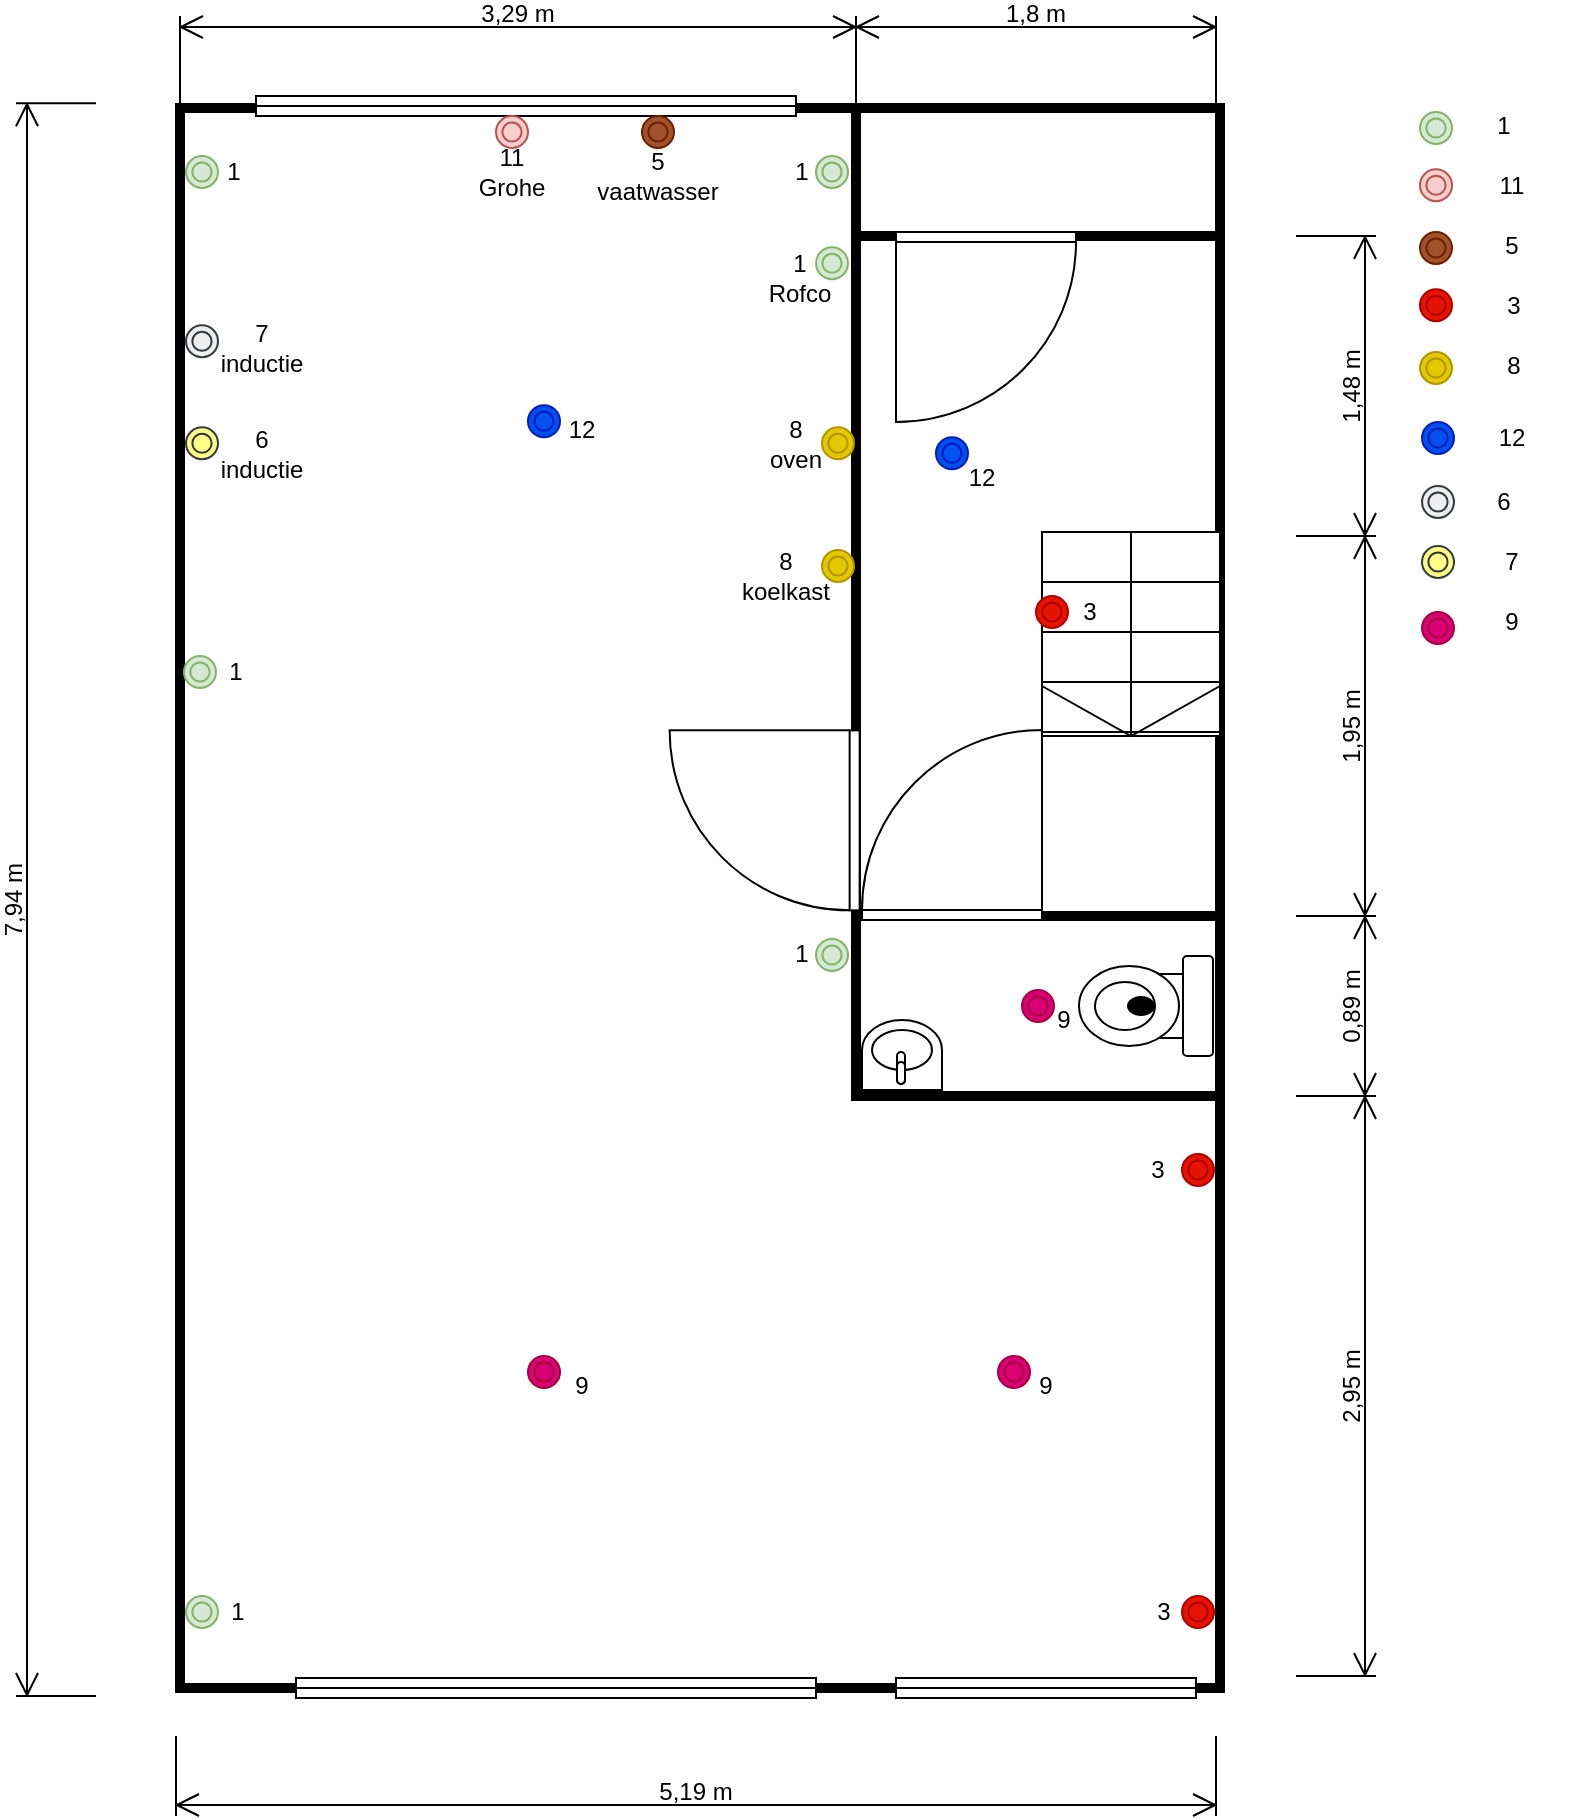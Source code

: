 <mxfile version="22.0.4" type="github">
  <diagram name="Page-1" id="jhLPxVsaWBwSPn-FSWZz">
    <mxGraphModel dx="2247" dy="1966" grid="1" gridSize="10" guides="1" tooltips="1" connect="1" arrows="1" fold="1" page="1" pageScale="1" pageWidth="827" pageHeight="1169" math="0" shadow="0">
      <root>
        <mxCell id="0" />
        <mxCell id="1" parent="0" />
        <mxCell id="ICWOFEsdJhEdBNFfQhtw-2" value="" style="rounded=0;whiteSpace=wrap;html=1;strokeWidth=5;movable=1;resizable=1;rotatable=1;deletable=1;editable=1;locked=0;connectable=1;" parent="1" vertex="1">
          <mxGeometry x="2" y="46" width="520" height="790" as="geometry" />
        </mxCell>
        <mxCell id="ICWOFEsdJhEdBNFfQhtw-52" value="3" style="text;html=1;strokeColor=none;fillColor=none;align=center;verticalAlign=middle;whiteSpace=wrap;rounded=0;" parent="1" vertex="1">
          <mxGeometry x="464" y="783" width="60" height="30" as="geometry" />
        </mxCell>
        <mxCell id="ICWOFEsdJhEdBNFfQhtw-47" value="1" style="text;html=1;strokeColor=none;fillColor=none;align=center;verticalAlign=middle;whiteSpace=wrap;rounded=0;strokeWidth=1;" parent="1" vertex="1">
          <mxGeometry x="634" y="39.63" width="60" height="30" as="geometry" />
        </mxCell>
        <mxCell id="ICWOFEsdJhEdBNFfQhtw-7" value="" style="rounded=0;whiteSpace=wrap;html=1;strokeWidth=5;" parent="1" vertex="1">
          <mxGeometry x="340" y="450" width="182" height="90" as="geometry" />
        </mxCell>
        <mxCell id="ICWOFEsdJhEdBNFfQhtw-9" value="" style="rounded=0;whiteSpace=wrap;html=1;strokeWidth=5;" parent="1" vertex="1">
          <mxGeometry x="340" y="110" width="182" height="340" as="geometry" />
        </mxCell>
        <mxCell id="ICWOFEsdJhEdBNFfQhtw-13" value="" style="verticalLabelPosition=bottom;html=1;verticalAlign=top;align=center;shape=mxgraph.floorplan.doorLeft;aspect=fixed;" parent="1" vertex="1">
          <mxGeometry x="360" y="108" width="90" height="95.63" as="geometry" />
        </mxCell>
        <mxCell id="ICWOFEsdJhEdBNFfQhtw-14" value="" style="verticalLabelPosition=bottom;html=1;verticalAlign=top;align=center;shape=mxgraph.floorplan.doorLeft;aspect=fixed;rotation=90;" parent="1" vertex="1">
          <mxGeometry x="249" y="354.37" width="90" height="95.63" as="geometry" />
        </mxCell>
        <mxCell id="ICWOFEsdJhEdBNFfQhtw-17" value="" style="verticalLabelPosition=bottom;html=1;verticalAlign=top;align=center;shape=mxgraph.floorplan.window;" parent="1" vertex="1">
          <mxGeometry x="60" y="831" width="260" height="10" as="geometry" />
        </mxCell>
        <mxCell id="ICWOFEsdJhEdBNFfQhtw-19" value="" style="verticalLabelPosition=bottom;html=1;verticalAlign=top;align=center;shape=mxgraph.floorplan.window;" parent="1" vertex="1">
          <mxGeometry x="360" y="831" width="150" height="10" as="geometry" />
        </mxCell>
        <mxCell id="ICWOFEsdJhEdBNFfQhtw-20" value="" style="verticalLabelPosition=bottom;html=1;verticalAlign=top;align=center;shape=mxgraph.floorplan.toilet;rotation=90;" parent="1" vertex="1">
          <mxGeometry x="460" y="461.5" width="50" height="67" as="geometry" />
        </mxCell>
        <mxCell id="ICWOFEsdJhEdBNFfQhtw-21" value="" style="verticalLabelPosition=bottom;html=1;verticalAlign=top;align=center;shape=mxgraph.floorplan.sink_1;rotation=-180;" parent="1" vertex="1">
          <mxGeometry x="343" y="502" width="40" height="35" as="geometry" />
        </mxCell>
        <mxCell id="ICWOFEsdJhEdBNFfQhtw-22" value="" style="verticalLabelPosition=bottom;html=1;verticalAlign=top;align=center;shape=mxgraph.floorplan.stairs;direction=south;" parent="1" vertex="1">
          <mxGeometry x="433" y="258" width="89" height="102" as="geometry" />
        </mxCell>
        <mxCell id="ICWOFEsdJhEdBNFfQhtw-31" value="" style="verticalLabelPosition=bottom;html=1;verticalAlign=top;align=center;shape=mxgraph.floorplan.doorLeft;aspect=fixed;rotation=-180;" parent="1" vertex="1">
          <mxGeometry x="343" y="356.37" width="90" height="95.63" as="geometry" />
        </mxCell>
        <mxCell id="ICWOFEsdJhEdBNFfQhtw-32" value="" style="verticalLabelPosition=bottom;html=1;verticalAlign=top;align=center;shape=mxgraph.floorplan.window;" parent="1" vertex="1">
          <mxGeometry x="40" y="40" width="270" height="10" as="geometry" />
        </mxCell>
        <mxCell id="ICWOFEsdJhEdBNFfQhtw-34" value="" style="line;strokeWidth=5;direction=south;html=1;perimeter=backbonePerimeter;points=[];outlineConnect=0;" parent="1" vertex="1">
          <mxGeometry x="335" y="43.63" width="10" height="160" as="geometry" />
        </mxCell>
        <mxCell id="ICWOFEsdJhEdBNFfQhtw-38" value="" style="ellipse;shape=doubleEllipse;whiteSpace=wrap;html=1;aspect=fixed;fillColor=#d5e8d4;strokeColor=#82b366;" parent="1" vertex="1">
          <mxGeometry x="622" y="48" width="16" height="16" as="geometry" />
        </mxCell>
        <mxCell id="ICWOFEsdJhEdBNFfQhtw-39" value="" style="ellipse;shape=doubleEllipse;whiteSpace=wrap;html=1;aspect=fixed;fillColor=#d5e8d4;strokeColor=#82b366;" parent="1" vertex="1">
          <mxGeometry x="5" y="790" width="16" height="16" as="geometry" />
        </mxCell>
        <mxCell id="ICWOFEsdJhEdBNFfQhtw-41" value="" style="ellipse;shape=doubleEllipse;whiteSpace=wrap;html=1;aspect=fixed;fillColor=#d5e8d4;strokeColor=#82b366;" parent="1" vertex="1">
          <mxGeometry x="320" y="115.63" width="16" height="16" as="geometry" />
        </mxCell>
        <mxCell id="ICWOFEsdJhEdBNFfQhtw-40" value="" style="ellipse;shape=doubleEllipse;whiteSpace=wrap;html=1;aspect=fixed;fillColor=#e51400;strokeColor=#B20000;fontColor=#ffffff;" parent="1" vertex="1">
          <mxGeometry x="503" y="790" width="16" height="16" as="geometry" />
        </mxCell>
        <mxCell id="ICWOFEsdJhEdBNFfQhtw-42" value="" style="ellipse;shape=doubleEllipse;whiteSpace=wrap;html=1;aspect=fixed;fillColor=#d5e8d4;strokeColor=#82b366;" parent="1" vertex="1">
          <mxGeometry x="320" y="70" width="16" height="16" as="geometry" />
        </mxCell>
        <mxCell id="ICWOFEsdJhEdBNFfQhtw-43" value="" style="ellipse;shape=doubleEllipse;whiteSpace=wrap;html=1;aspect=fixed;fillColor=#d5e8d4;strokeColor=#82b366;" parent="1" vertex="1">
          <mxGeometry x="5" y="70" width="16" height="16" as="geometry" />
        </mxCell>
        <mxCell id="ICWOFEsdJhEdBNFfQhtw-44" value="" style="ellipse;shape=doubleEllipse;whiteSpace=wrap;html=1;aspect=fixed;fillColor=#d5e8d4;strokeColor=#82b366;" parent="1" vertex="1">
          <mxGeometry x="4" y="320" width="16" height="16" as="geometry" />
        </mxCell>
        <mxCell id="ICWOFEsdJhEdBNFfQhtw-45" value="1" style="text;html=1;strokeColor=none;fillColor=none;align=center;verticalAlign=middle;whiteSpace=wrap;rounded=0;" parent="1" vertex="1">
          <mxGeometry x="-1" y="63" width="60" height="30" as="geometry" />
        </mxCell>
        <mxCell id="ICWOFEsdJhEdBNFfQhtw-48" value="1" style="text;html=1;strokeColor=none;fillColor=none;align=center;verticalAlign=middle;whiteSpace=wrap;rounded=0;" parent="1" vertex="1">
          <mxGeometry x="283" y="63" width="60" height="30" as="geometry" />
        </mxCell>
        <mxCell id="ICWOFEsdJhEdBNFfQhtw-49" value="&lt;div&gt;1&lt;br&gt;&lt;/div&gt;&lt;div&gt;Rofco&lt;/div&gt;" style="text;html=1;strokeColor=none;fillColor=none;align=center;verticalAlign=middle;whiteSpace=wrap;rounded=0;" parent="1" vertex="1">
          <mxGeometry x="282" y="115.63" width="60" height="30" as="geometry" />
        </mxCell>
        <mxCell id="ICWOFEsdJhEdBNFfQhtw-50" value="1" style="text;html=1;strokeColor=none;fillColor=none;align=center;verticalAlign=middle;whiteSpace=wrap;rounded=0;" parent="1" vertex="1">
          <mxGeometry y="313" width="60" height="30" as="geometry" />
        </mxCell>
        <mxCell id="ICWOFEsdJhEdBNFfQhtw-51" value="1" style="text;html=1;strokeColor=none;fillColor=none;align=center;verticalAlign=middle;whiteSpace=wrap;rounded=0;" parent="1" vertex="1">
          <mxGeometry x="1" y="783" width="60" height="30" as="geometry" />
        </mxCell>
        <mxCell id="ICWOFEsdJhEdBNFfQhtw-55" value="" style="ellipse;shape=doubleEllipse;whiteSpace=wrap;html=1;aspect=fixed;fillColor=#f8cecc;strokeColor=#b85450;" parent="1" vertex="1">
          <mxGeometry x="622" y="76.63" width="16" height="16" as="geometry" />
        </mxCell>
        <mxCell id="ICWOFEsdJhEdBNFfQhtw-56" value="" style="ellipse;shape=doubleEllipse;whiteSpace=wrap;html=1;aspect=fixed;fillColor=#f8cecc;strokeColor=#b85450;" parent="1" vertex="1">
          <mxGeometry x="160" y="50" width="16" height="16" as="geometry" />
        </mxCell>
        <mxCell id="ICWOFEsdJhEdBNFfQhtw-57" value="&lt;div&gt;11&lt;br&gt;&lt;/div&gt;&lt;div&gt;Grohe&lt;/div&gt;" style="text;html=1;strokeColor=none;fillColor=none;align=center;verticalAlign=middle;whiteSpace=wrap;rounded=0;" parent="1" vertex="1">
          <mxGeometry x="138" y="63" width="60" height="30" as="geometry" />
        </mxCell>
        <mxCell id="ICWOFEsdJhEdBNFfQhtw-59" value="" style="ellipse;shape=doubleEllipse;whiteSpace=wrap;html=1;aspect=fixed;fillColor=#a0522d;strokeColor=#6D1F00;fontColor=#ffffff;" parent="1" vertex="1">
          <mxGeometry x="233" y="50" width="16" height="16" as="geometry" />
        </mxCell>
        <mxCell id="ICWOFEsdJhEdBNFfQhtw-60" value="&lt;div&gt;5&lt;/div&gt;&lt;div&gt;vaatwasser&lt;br&gt;&lt;/div&gt;" style="text;html=1;strokeColor=none;fillColor=none;align=center;verticalAlign=middle;whiteSpace=wrap;rounded=0;" parent="1" vertex="1">
          <mxGeometry x="211" y="65" width="60" height="30" as="geometry" />
        </mxCell>
        <mxCell id="ICWOFEsdJhEdBNFfQhtw-61" value="" style="ellipse;shape=doubleEllipse;whiteSpace=wrap;html=1;aspect=fixed;fillColor=#a0522d;strokeColor=#6D1F00;fontColor=#ffffff;" parent="1" vertex="1">
          <mxGeometry x="622" y="108" width="16" height="16" as="geometry" />
        </mxCell>
        <mxCell id="ICWOFEsdJhEdBNFfQhtw-62" value="11" style="text;html=1;strokeColor=none;fillColor=none;align=center;verticalAlign=middle;whiteSpace=wrap;rounded=0;" parent="1" vertex="1">
          <mxGeometry x="638" y="69.63" width="60" height="30" as="geometry" />
        </mxCell>
        <mxCell id="ICWOFEsdJhEdBNFfQhtw-63" value="5" style="text;html=1;strokeColor=none;fillColor=none;align=center;verticalAlign=middle;whiteSpace=wrap;rounded=0;" parent="1" vertex="1">
          <mxGeometry x="638" y="99.63" width="60" height="30" as="geometry" />
        </mxCell>
        <mxCell id="ICWOFEsdJhEdBNFfQhtw-64" value="" style="ellipse;shape=doubleEllipse;whiteSpace=wrap;html=1;aspect=fixed;fillColor=#d5e8d4;strokeColor=#82b366;" parent="1" vertex="1">
          <mxGeometry x="320" y="461.5" width="16" height="16" as="geometry" />
        </mxCell>
        <mxCell id="ICWOFEsdJhEdBNFfQhtw-65" value="1" style="text;html=1;strokeColor=none;fillColor=none;align=center;verticalAlign=middle;whiteSpace=wrap;rounded=0;" parent="1" vertex="1">
          <mxGeometry x="283" y="453.5" width="60" height="30" as="geometry" />
        </mxCell>
        <mxCell id="ICWOFEsdJhEdBNFfQhtw-67" value="" style="ellipse;shape=doubleEllipse;whiteSpace=wrap;html=1;aspect=fixed;fillColor=#e51400;strokeColor=#B20000;fontColor=#ffffff;" parent="1" vertex="1">
          <mxGeometry x="503" y="569" width="16" height="16" as="geometry" />
        </mxCell>
        <mxCell id="ICWOFEsdJhEdBNFfQhtw-68" value="3" style="text;html=1;strokeColor=none;fillColor=none;align=center;verticalAlign=middle;whiteSpace=wrap;rounded=0;" parent="1" vertex="1">
          <mxGeometry x="461" y="562" width="60" height="30" as="geometry" />
        </mxCell>
        <mxCell id="ICWOFEsdJhEdBNFfQhtw-69" value="3" style="text;html=1;strokeColor=none;fillColor=none;align=center;verticalAlign=middle;whiteSpace=wrap;rounded=0;" parent="1" vertex="1">
          <mxGeometry x="639" y="129.63" width="60" height="30" as="geometry" />
        </mxCell>
        <mxCell id="ICWOFEsdJhEdBNFfQhtw-70" value="" style="ellipse;shape=doubleEllipse;whiteSpace=wrap;html=1;aspect=fixed;fillColor=#e51400;strokeColor=#B20000;fontColor=#ffffff;" parent="1" vertex="1">
          <mxGeometry x="622" y="136.63" width="16" height="16" as="geometry" />
        </mxCell>
        <mxCell id="ICWOFEsdJhEdBNFfQhtw-73" value="" style="ellipse;shape=doubleEllipse;whiteSpace=wrap;html=1;aspect=fixed;fillColor=#e51400;strokeColor=#B20000;fontColor=#ffffff;" parent="1" vertex="1">
          <mxGeometry x="430" y="290" width="16" height="16" as="geometry" />
        </mxCell>
        <mxCell id="ICWOFEsdJhEdBNFfQhtw-74" value="3" style="text;html=1;strokeColor=none;fillColor=none;align=center;verticalAlign=middle;whiteSpace=wrap;rounded=0;" parent="1" vertex="1">
          <mxGeometry x="427" y="283" width="60" height="30" as="geometry" />
        </mxCell>
        <mxCell id="ICWOFEsdJhEdBNFfQhtw-75" value="" style="ellipse;shape=doubleEllipse;whiteSpace=wrap;html=1;aspect=fixed;fillColor=#e3c800;strokeColor=#B09500;fontColor=#000000;" parent="1" vertex="1">
          <mxGeometry x="622" y="168" width="16" height="16" as="geometry" />
        </mxCell>
        <mxCell id="ICWOFEsdJhEdBNFfQhtw-78" value="" style="ellipse;shape=doubleEllipse;whiteSpace=wrap;html=1;aspect=fixed;fillColor=#e3c800;strokeColor=#B09500;fontColor=#000000;" parent="1" vertex="1">
          <mxGeometry x="323" y="205.63" width="16" height="16" as="geometry" />
        </mxCell>
        <mxCell id="ICWOFEsdJhEdBNFfQhtw-81" value="&lt;div&gt;8&lt;/div&gt;&lt;div&gt;oven&lt;br&gt;&lt;/div&gt;" style="text;html=1;strokeColor=none;fillColor=none;align=center;verticalAlign=middle;whiteSpace=wrap;rounded=0;" parent="1" vertex="1">
          <mxGeometry x="280" y="198.63" width="60" height="30" as="geometry" />
        </mxCell>
        <mxCell id="ICWOFEsdJhEdBNFfQhtw-79" value="" style="ellipse;shape=doubleEllipse;whiteSpace=wrap;html=1;aspect=fixed;fillColor=#e3c800;strokeColor=#B09500;fontColor=#000000;" parent="1" vertex="1">
          <mxGeometry x="323" y="267" width="16" height="16" as="geometry" />
        </mxCell>
        <mxCell id="ICWOFEsdJhEdBNFfQhtw-80" value="8" style="text;html=1;strokeColor=none;fillColor=none;align=center;verticalAlign=middle;whiteSpace=wrap;rounded=0;" parent="1" vertex="1">
          <mxGeometry x="639" y="159.63" width="60" height="30" as="geometry" />
        </mxCell>
        <mxCell id="ICWOFEsdJhEdBNFfQhtw-83" value="&lt;div&gt;8&lt;/div&gt;&lt;div&gt;koelkast&lt;br&gt;&lt;/div&gt;" style="text;html=1;strokeColor=none;fillColor=none;align=center;verticalAlign=middle;whiteSpace=wrap;rounded=0;" parent="1" vertex="1">
          <mxGeometry x="275" y="265" width="60" height="30" as="geometry" />
        </mxCell>
        <mxCell id="ICWOFEsdJhEdBNFfQhtw-85" value="" style="ellipse;shape=doubleEllipse;whiteSpace=wrap;html=1;aspect=fixed;fillColor=#0050ef;strokeColor=#001DBC;fontColor=#ffffff;" parent="1" vertex="1">
          <mxGeometry x="176" y="194.63" width="16" height="16" as="geometry" />
        </mxCell>
        <mxCell id="ICWOFEsdJhEdBNFfQhtw-86" value="" style="ellipse;shape=doubleEllipse;whiteSpace=wrap;html=1;aspect=fixed;fillColor=#0050ef;strokeColor=#001DBC;fontColor=#ffffff;" parent="1" vertex="1">
          <mxGeometry x="623" y="203" width="16" height="16" as="geometry" />
        </mxCell>
        <mxCell id="ICWOFEsdJhEdBNFfQhtw-87" value="12" style="text;html=1;strokeColor=none;fillColor=none;align=center;verticalAlign=middle;whiteSpace=wrap;rounded=0;" parent="1" vertex="1">
          <mxGeometry x="638" y="196" width="60" height="30" as="geometry" />
        </mxCell>
        <mxCell id="ICWOFEsdJhEdBNFfQhtw-88" value="12" style="text;html=1;strokeColor=none;fillColor=none;align=center;verticalAlign=middle;whiteSpace=wrap;rounded=0;" parent="1" vertex="1">
          <mxGeometry x="173" y="191.63" width="60" height="30" as="geometry" />
        </mxCell>
        <mxCell id="ICWOFEsdJhEdBNFfQhtw-90" value="" style="ellipse;shape=doubleEllipse;whiteSpace=wrap;html=1;aspect=fixed;fillColor=#eeeeee;strokeColor=#36393d;" parent="1" vertex="1">
          <mxGeometry x="5" y="154.63" width="16" height="16" as="geometry" />
        </mxCell>
        <mxCell id="ICWOFEsdJhEdBNFfQhtw-91" value="" style="ellipse;shape=doubleEllipse;whiteSpace=wrap;html=1;aspect=fixed;fillColor=#eeeeee;strokeColor=#36393d;" parent="1" vertex="1">
          <mxGeometry x="623" y="235" width="16" height="16" as="geometry" />
        </mxCell>
        <mxCell id="ICWOFEsdJhEdBNFfQhtw-92" value="6" style="text;html=1;strokeColor=none;fillColor=none;align=center;verticalAlign=middle;whiteSpace=wrap;rounded=0;" parent="1" vertex="1">
          <mxGeometry x="634" y="228" width="60" height="30" as="geometry" />
        </mxCell>
        <mxCell id="ICWOFEsdJhEdBNFfQhtw-93" value="" style="ellipse;shape=doubleEllipse;whiteSpace=wrap;html=1;aspect=fixed;fillColor=#ffff88;strokeColor=#36393d;" parent="1" vertex="1">
          <mxGeometry x="5" y="205.63" width="16" height="16" as="geometry" />
        </mxCell>
        <mxCell id="ICWOFEsdJhEdBNFfQhtw-94" value="&lt;div&gt;7&lt;/div&gt;&lt;div&gt;inductie&lt;/div&gt;" style="text;html=1;strokeColor=none;fillColor=none;align=center;verticalAlign=middle;whiteSpace=wrap;rounded=0;" parent="1" vertex="1">
          <mxGeometry x="13" y="150.63" width="60" height="30" as="geometry" />
        </mxCell>
        <mxCell id="ICWOFEsdJhEdBNFfQhtw-95" value="&lt;div&gt;6&lt;/div&gt;&lt;div&gt;inductie&lt;/div&gt;" style="text;html=1;strokeColor=none;fillColor=none;align=center;verticalAlign=middle;whiteSpace=wrap;rounded=0;" parent="1" vertex="1">
          <mxGeometry x="13" y="203.63" width="60" height="30" as="geometry" />
        </mxCell>
        <mxCell id="ICWOFEsdJhEdBNFfQhtw-96" value="" style="ellipse;shape=doubleEllipse;whiteSpace=wrap;html=1;aspect=fixed;fillColor=#ffff88;strokeColor=#36393d;" parent="1" vertex="1">
          <mxGeometry x="623" y="265" width="16" height="16" as="geometry" />
        </mxCell>
        <mxCell id="ICWOFEsdJhEdBNFfQhtw-97" value="7" style="text;html=1;strokeColor=none;fillColor=none;align=center;verticalAlign=middle;whiteSpace=wrap;rounded=0;" parent="1" vertex="1">
          <mxGeometry x="638" y="258" width="60" height="30" as="geometry" />
        </mxCell>
        <mxCell id="ICWOFEsdJhEdBNFfQhtw-99" value="" style="ellipse;shape=doubleEllipse;whiteSpace=wrap;html=1;aspect=fixed;fillColor=#d80073;strokeColor=#A50040;fontColor=#ffffff;" parent="1" vertex="1">
          <mxGeometry x="176" y="670" width="16" height="16" as="geometry" />
        </mxCell>
        <mxCell id="ICWOFEsdJhEdBNFfQhtw-100" value="" style="ellipse;shape=doubleEllipse;whiteSpace=wrap;html=1;aspect=fixed;fillColor=#d80073;strokeColor=#A50040;fontColor=#ffffff;" parent="1" vertex="1">
          <mxGeometry x="411" y="670" width="16" height="16" as="geometry" />
        </mxCell>
        <mxCell id="ICWOFEsdJhEdBNFfQhtw-101" value="" style="ellipse;shape=doubleEllipse;whiteSpace=wrap;html=1;aspect=fixed;fillColor=#d80073;strokeColor=#A50040;fontColor=#ffffff;" parent="1" vertex="1">
          <mxGeometry x="623" y="298" width="16" height="16" as="geometry" />
        </mxCell>
        <mxCell id="ICWOFEsdJhEdBNFfQhtw-102" value="9" style="text;html=1;strokeColor=none;fillColor=none;align=center;verticalAlign=middle;whiteSpace=wrap;rounded=0;" parent="1" vertex="1">
          <mxGeometry x="638" y="288" width="60" height="30" as="geometry" />
        </mxCell>
        <mxCell id="ICWOFEsdJhEdBNFfQhtw-103" value="9" style="text;html=1;strokeColor=none;fillColor=none;align=center;verticalAlign=middle;whiteSpace=wrap;rounded=0;" parent="1" vertex="1">
          <mxGeometry x="173" y="670" width="60" height="30" as="geometry" />
        </mxCell>
        <mxCell id="ICWOFEsdJhEdBNFfQhtw-104" value="9" style="text;html=1;strokeColor=none;fillColor=none;align=center;verticalAlign=middle;whiteSpace=wrap;rounded=0;" parent="1" vertex="1">
          <mxGeometry x="405" y="670" width="60" height="30" as="geometry" />
        </mxCell>
        <mxCell id="ICWOFEsdJhEdBNFfQhtw-105" value="" style="ellipse;shape=doubleEllipse;whiteSpace=wrap;html=1;aspect=fixed;fillColor=#d80073;strokeColor=#A50040;fontColor=#ffffff;" parent="1" vertex="1">
          <mxGeometry x="423" y="487" width="16" height="16" as="geometry" />
        </mxCell>
        <mxCell id="ICWOFEsdJhEdBNFfQhtw-107" value="9" style="text;html=1;strokeColor=none;fillColor=none;align=center;verticalAlign=middle;whiteSpace=wrap;rounded=0;" parent="1" vertex="1">
          <mxGeometry x="414" y="487" width="60" height="30" as="geometry" />
        </mxCell>
        <mxCell id="ICWOFEsdJhEdBNFfQhtw-108" value="" style="ellipse;shape=doubleEllipse;whiteSpace=wrap;html=1;aspect=fixed;fillColor=#0050ef;strokeColor=#001DBC;fontColor=#ffffff;" parent="1" vertex="1">
          <mxGeometry x="380" y="210.63" width="16" height="16" as="geometry" />
        </mxCell>
        <mxCell id="ICWOFEsdJhEdBNFfQhtw-109" value="12" style="text;html=1;strokeColor=none;fillColor=none;align=center;verticalAlign=middle;whiteSpace=wrap;rounded=0;" parent="1" vertex="1">
          <mxGeometry x="373" y="216" width="60" height="30" as="geometry" />
        </mxCell>
        <mxCell id="ICWOFEsdJhEdBNFfQhtw-113" value="&lt;div&gt;7,94 m&lt;/div&gt;" style="shape=dimension;direction=south;whiteSpace=wrap;html=1;align=center;points=[];verticalAlign=top;labelBackgroundColor=none;horizontal=0;spacingTop=-15;" parent="1" vertex="1">
          <mxGeometry x="-80" y="43.63" width="40" height="796.37" as="geometry" />
        </mxCell>
        <mxCell id="ICWOFEsdJhEdBNFfQhtw-117" value="&lt;div&gt;1,48 m&lt;/div&gt;" style="shape=dimension;direction=north;whiteSpace=wrap;html=1;align=center;points=[];verticalAlign=bottom;labelBackgroundColor=none;horizontal=0;spacingBottom=3;" parent="1" vertex="1">
          <mxGeometry x="560" y="110" width="40" height="150" as="geometry" />
        </mxCell>
        <mxCell id="ICWOFEsdJhEdBNFfQhtw-120" value="1,95 m" style="shape=dimension;direction=north;whiteSpace=wrap;html=1;align=center;points=[];verticalAlign=bottom;labelBackgroundColor=none;horizontal=0;spacingBottom=3;" parent="1" vertex="1">
          <mxGeometry x="560" y="260" width="40" height="190" as="geometry" />
        </mxCell>
        <mxCell id="ICWOFEsdJhEdBNFfQhtw-121" value="&lt;div&gt;0,89 m&lt;/div&gt;" style="shape=dimension;direction=north;whiteSpace=wrap;html=1;align=center;points=[];verticalAlign=bottom;labelBackgroundColor=none;horizontal=0;spacingBottom=3;" parent="1" vertex="1">
          <mxGeometry x="560" y="450" width="40" height="90" as="geometry" />
        </mxCell>
        <mxCell id="ICWOFEsdJhEdBNFfQhtw-122" value="2,95 m" style="shape=dimension;direction=north;whiteSpace=wrap;html=1;align=center;points=[];verticalAlign=bottom;labelBackgroundColor=none;horizontal=0;spacingBottom=3;" parent="1" vertex="1">
          <mxGeometry x="560" y="540" width="40" height="290" as="geometry" />
        </mxCell>
        <mxCell id="cE3REOv400W2V4zEZgBk-1" value="5,19 m" style="shape=dimension;whiteSpace=wrap;html=1;align=center;points=[];verticalAlign=bottom;spacingBottom=3;labelBackgroundColor=none;" vertex="1" parent="1">
          <mxGeometry y="860" width="520" height="40" as="geometry" />
        </mxCell>
        <mxCell id="cE3REOv400W2V4zEZgBk-2" value="3,29 m" style="shape=dimension;direction=west;whiteSpace=wrap;html=1;align=center;points=[];verticalAlign=top;spacingTop=-15;labelBackgroundColor=none;" vertex="1" parent="1">
          <mxGeometry x="2" width="338" height="50" as="geometry" />
        </mxCell>
        <mxCell id="cE3REOv400W2V4zEZgBk-4" value="1,8 m" style="shape=dimension;direction=west;whiteSpace=wrap;html=1;align=center;points=[];verticalAlign=top;spacingTop=-15;labelBackgroundColor=none;" vertex="1" parent="1">
          <mxGeometry x="340" width="180" height="50" as="geometry" />
        </mxCell>
      </root>
    </mxGraphModel>
  </diagram>
</mxfile>
